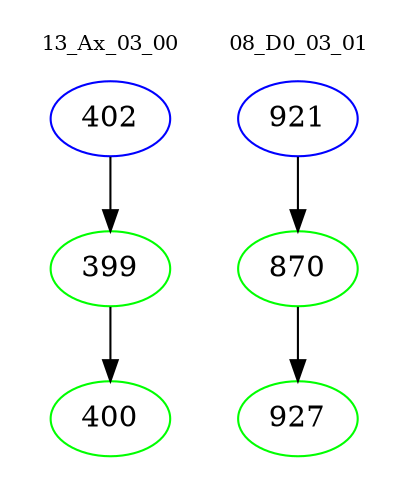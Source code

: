 digraph{
subgraph cluster_0 {
color = white
label = "13_Ax_03_00";
fontsize=10;
T0_402 [label="402", color="blue"]
T0_402 -> T0_399 [color="black"]
T0_399 [label="399", color="green"]
T0_399 -> T0_400 [color="black"]
T0_400 [label="400", color="green"]
}
subgraph cluster_1 {
color = white
label = "08_D0_03_01";
fontsize=10;
T1_921 [label="921", color="blue"]
T1_921 -> T1_870 [color="black"]
T1_870 [label="870", color="green"]
T1_870 -> T1_927 [color="black"]
T1_927 [label="927", color="green"]
}
}
